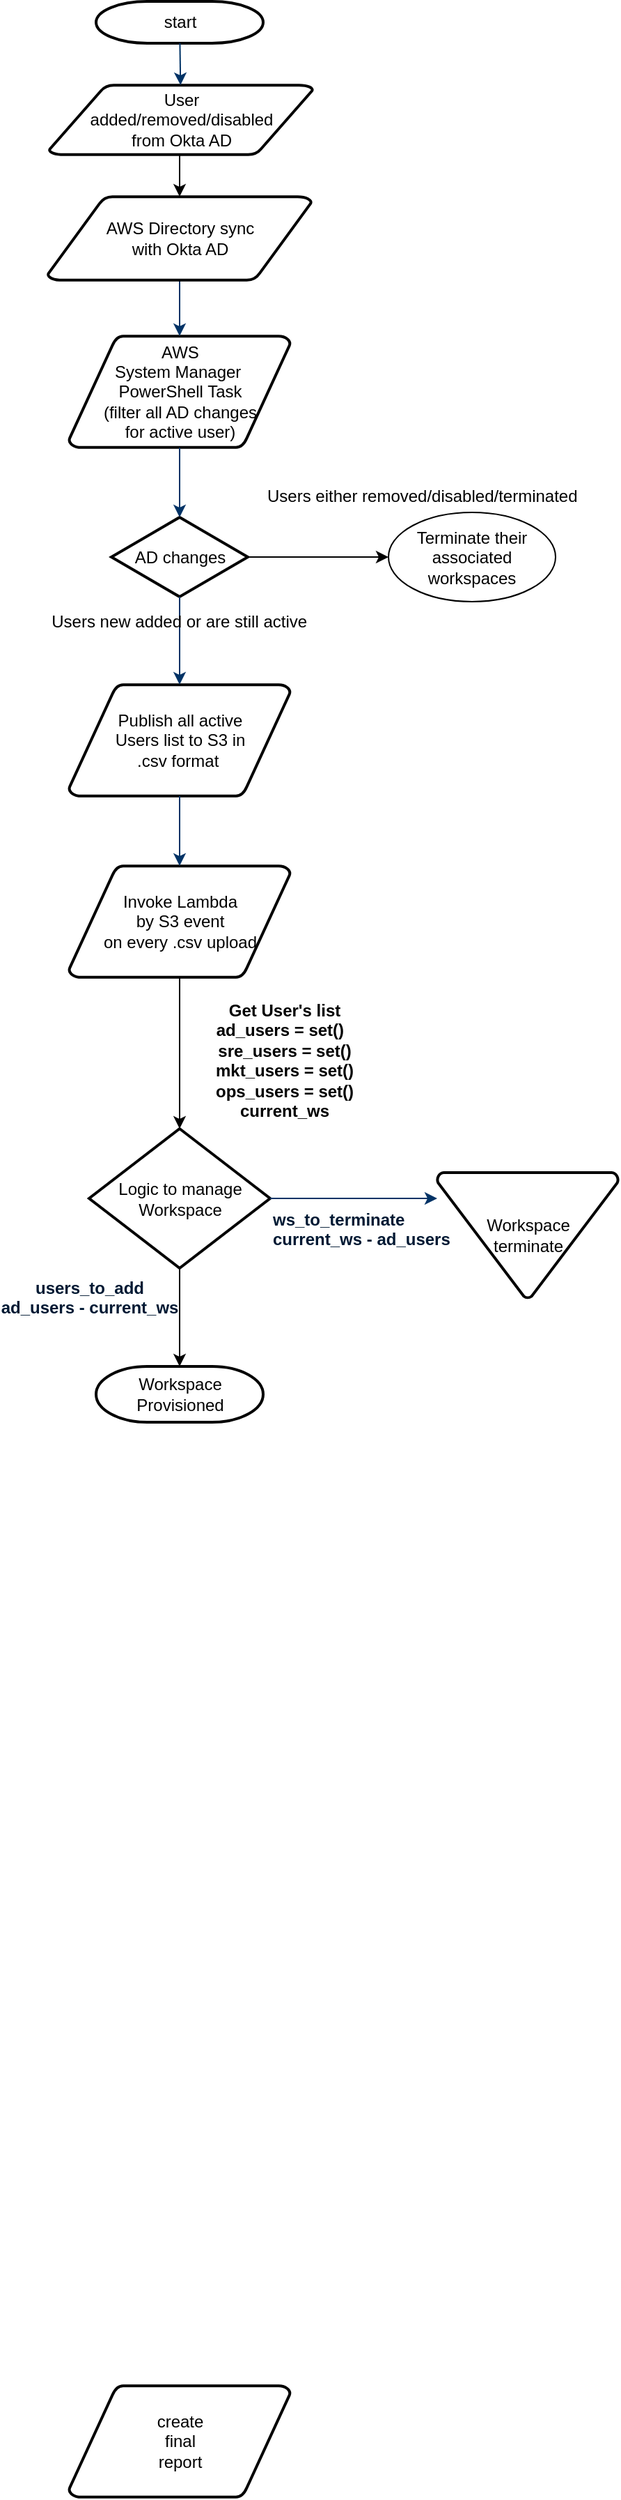 <mxfile version="18.0.6" type="github">
  <diagram id="6a731a19-8d31-9384-78a2-239565b7b9f0" name="Page-1">
    <mxGraphModel dx="868" dy="450" grid="1" gridSize="10" guides="1" tooltips="1" connect="1" arrows="1" fold="1" page="1" pageScale="1" pageWidth="1169" pageHeight="827" background="none" math="0" shadow="0">
      <root>
        <mxCell id="0" />
        <mxCell id="1" parent="0" />
        <mxCell id="2" value="start" style="shape=mxgraph.flowchart.terminator;strokeWidth=2;gradientColor=none;gradientDirection=north;fontStyle=0;html=1;" parent="1" vertex="1">
          <mxGeometry x="260" y="20" width="120" height="30" as="geometry" />
        </mxCell>
        <mxCell id="zbcVOdB4GJJ7zERR-3kI-57" style="edgeStyle=orthogonalEdgeStyle;rounded=0;orthogonalLoop=1;jettySize=auto;html=1;exitX=0.5;exitY=1;exitDx=0;exitDy=0;exitPerimeter=0;entryX=0.5;entryY=0;entryDx=0;entryDy=0;entryPerimeter=0;" edge="1" parent="1" source="3" target="zbcVOdB4GJJ7zERR-3kI-55">
          <mxGeometry relative="1" as="geometry" />
        </mxCell>
        <mxCell id="3" value="User &lt;br&gt;added/removed/disabled&lt;br&gt;from Okta AD" style="shape=mxgraph.flowchart.data;strokeWidth=2;gradientColor=none;gradientDirection=north;fontStyle=0;html=1;" parent="1" vertex="1">
          <mxGeometry x="226.25" y="80" width="189.5" height="50" as="geometry" />
        </mxCell>
        <mxCell id="4" value="Publish all active&lt;br&gt;Users list to S3 in&lt;br&gt;.csv format&amp;nbsp;" style="shape=mxgraph.flowchart.data;strokeWidth=2;gradientColor=none;gradientDirection=north;fontStyle=0;html=1;" parent="1" vertex="1">
          <mxGeometry x="240.5" y="510" width="159" height="80" as="geometry" />
        </mxCell>
        <mxCell id="5" value="AWS &lt;br&gt;System Manager&amp;nbsp;&lt;br&gt;PowerShell Task&lt;br&gt;(filter all AD changes &lt;br&gt;for active user)" style="shape=mxgraph.flowchart.data;strokeWidth=2;gradientColor=none;gradientDirection=north;fontStyle=0;html=1;" parent="1" vertex="1">
          <mxGeometry x="240.5" y="260" width="159" height="80" as="geometry" />
        </mxCell>
        <mxCell id="zbcVOdB4GJJ7zERR-3kI-59" style="edgeStyle=orthogonalEdgeStyle;rounded=0;orthogonalLoop=1;jettySize=auto;html=1;exitX=1;exitY=0.5;exitDx=0;exitDy=0;exitPerimeter=0;entryX=0;entryY=0.5;entryDx=0;entryDy=0;" edge="1" parent="1" source="6" target="zbcVOdB4GJJ7zERR-3kI-58">
          <mxGeometry relative="1" as="geometry" />
        </mxCell>
        <mxCell id="6" value="AD changes" style="shape=mxgraph.flowchart.decision;strokeWidth=2;gradientColor=none;gradientDirection=north;fontStyle=0;html=1;" parent="1" vertex="1">
          <mxGeometry x="271" y="390" width="98" height="57" as="geometry" />
        </mxCell>
        <mxCell id="7" style="fontStyle=1;strokeColor=#003366;strokeWidth=1;html=1;" parent="1" source="2" target="3" edge="1">
          <mxGeometry relative="1" as="geometry" />
        </mxCell>
        <mxCell id="8" style="fontStyle=1;strokeColor=#003366;strokeWidth=1;html=1;startArrow=none;" parent="1" source="zbcVOdB4GJJ7zERR-3kI-55" target="5" edge="1">
          <mxGeometry relative="1" as="geometry" />
        </mxCell>
        <mxCell id="9" style="entryX=0.5;entryY=0;entryPerimeter=0;fontStyle=1;strokeColor=#003366;strokeWidth=1;html=1;" parent="1" source="5" target="6" edge="1">
          <mxGeometry relative="1" as="geometry" />
        </mxCell>
        <mxCell id="11" value="Users either removed/disabled/terminated" style="text;fontStyle=0;html=1;strokeColor=none;gradientColor=none;fillColor=none;strokeWidth=2;" parent="1" vertex="1">
          <mxGeometry x="380.5" y="360.5" width="40" height="26" as="geometry" />
        </mxCell>
        <mxCell id="12" value="" style="edgeStyle=elbowEdgeStyle;elbow=horizontal;fontColor=#001933;fontStyle=1;strokeColor=#003366;strokeWidth=1;html=1;" parent="1" source="6" target="4" edge="1">
          <mxGeometry width="100" height="100" as="geometry">
            <mxPoint y="100" as="sourcePoint" />
            <mxPoint x="100" as="targetPoint" />
          </mxGeometry>
        </mxCell>
        <mxCell id="zbcVOdB4GJJ7zERR-3kI-60" style="edgeStyle=orthogonalEdgeStyle;rounded=0;orthogonalLoop=1;jettySize=auto;html=1;entryX=0.5;entryY=0;entryDx=0;entryDy=0;entryPerimeter=0;" edge="1" parent="1" source="13" target="28">
          <mxGeometry relative="1" as="geometry">
            <mxPoint x="320" y="820" as="targetPoint" />
          </mxGeometry>
        </mxCell>
        <mxCell id="13" value="Invoke Lambda&lt;br&gt;by S3 event&lt;br&gt;on every .csv upload" style="shape=mxgraph.flowchart.data;strokeWidth=2;gradientColor=none;gradientDirection=north;fontStyle=0;html=1;" parent="1" vertex="1">
          <mxGeometry x="240.5" y="640" width="159" height="80" as="geometry" />
        </mxCell>
        <mxCell id="14" value="Users new added or are still active&amp;nbsp;" style="text;fontStyle=0;html=1;strokeColor=none;gradientColor=none;fillColor=none;strokeWidth=2;align=center;" parent="1" vertex="1">
          <mxGeometry x="301" y="450.5" width="40" height="26" as="geometry" />
        </mxCell>
        <mxCell id="17" value="" style="edgeStyle=elbowEdgeStyle;elbow=horizontal;fontStyle=1;strokeColor=#003366;strokeWidth=1;html=1;" parent="1" source="4" target="13" edge="1">
          <mxGeometry width="100" height="100" as="geometry">
            <mxPoint y="100" as="sourcePoint" />
            <mxPoint x="100" as="targetPoint" />
          </mxGeometry>
        </mxCell>
        <mxCell id="zbcVOdB4GJJ7zERR-3kI-61" style="edgeStyle=orthogonalEdgeStyle;rounded=0;orthogonalLoop=1;jettySize=auto;html=1;exitX=0.5;exitY=1;exitDx=0;exitDy=0;exitPerimeter=0;" edge="1" parent="1" source="28" target="40">
          <mxGeometry relative="1" as="geometry" />
        </mxCell>
        <mxCell id="28" value="Logic to manage&lt;br&gt;Workspace" style="shape=mxgraph.flowchart.decision;strokeWidth=2;gradientColor=none;gradientDirection=north;fontStyle=0;html=1;" parent="1" vertex="1">
          <mxGeometry x="255" y="828.5" width="130" height="100" as="geometry" />
        </mxCell>
        <mxCell id="31" value="" style="edgeStyle=elbowEdgeStyle;elbow=horizontal;exitX=1;exitY=0.5;exitPerimeter=0;entryX=0;entryY=0.5;entryPerimeter=0;fontStyle=1;strokeColor=#003366;strokeWidth=1;html=1;" parent="1" source="28" edge="1">
          <mxGeometry x="-5" y="-381.5" width="100" height="100" as="geometry">
            <mxPoint x="-5" y="-281.5" as="sourcePoint" />
            <mxPoint x="505" y="878.5" as="targetPoint" />
          </mxGeometry>
        </mxCell>
        <mxCell id="32" value="Workspace&lt;br&gt;terminate" style="shape=mxgraph.flowchart.merge_or_storage;strokeWidth=2;gradientColor=none;gradientDirection=north;fontStyle=0;html=1;" parent="1" vertex="1">
          <mxGeometry x="505" y="860" width="130" height="90" as="geometry" />
        </mxCell>
        <mxCell id="38" value="create&#xa;final&#xa;report" style="shape=mxgraph.flowchart.data;strokeWidth=2;gradientColor=none;gradientDirection=north;fontStyle=0;html=1;" parent="1" vertex="1">
          <mxGeometry x="240.5" y="1730" width="159" height="80" as="geometry" />
        </mxCell>
        <mxCell id="40" value="Workspace &lt;br&gt;Provisioned" style="shape=mxgraph.flowchart.terminator;strokeWidth=2;gradientColor=none;gradientDirection=north;fontStyle=0;html=1;" parent="1" vertex="1">
          <mxGeometry x="260" y="999" width="120" height="40" as="geometry" />
        </mxCell>
        <mxCell id="46" value="&lt;div style=&quot;text-align: center;&quot;&gt;&lt;b&gt;Get User&#39;s list&lt;br&gt;ad_users = set()&amp;nbsp;&amp;nbsp;&lt;/b&gt;&lt;/div&gt;&lt;div style=&quot;text-align: center;&quot;&gt;&lt;b&gt;sre_users = set()&lt;/b&gt;&lt;/div&gt;&lt;div style=&quot;text-align: center;&quot;&gt;&lt;b&gt;mkt_users = set()&lt;/b&gt;&lt;/div&gt;&lt;div style=&quot;text-align: center;&quot;&gt;&lt;b&gt;ops_users = set()&lt;br&gt;current_ws&lt;/b&gt;&lt;br&gt;&lt;/div&gt;" style="text;fontStyle=0;html=1;strokeColor=none;gradientColor=none;fillColor=none;strokeWidth=2;" parent="1" vertex="1">
          <mxGeometry x="344" y="730" width="141" height="90" as="geometry" />
        </mxCell>
        <mxCell id="47" value="&lt;b&gt;ws_to_terminate&lt;br&gt;current_ws - ad_users&lt;/b&gt;" style="text;fontColor=#001933;fontStyle=0;html=1;strokeColor=none;gradientColor=none;fillColor=none;strokeWidth=2;" parent="1" vertex="1">
          <mxGeometry x="385" y="880" width="100" height="28.5" as="geometry" />
        </mxCell>
        <mxCell id="48" value="&lt;b&gt;users_to_add &lt;br&gt;ad_users - current_ws&lt;/b&gt;" style="text;fontColor=#001933;fontStyle=0;html=1;strokeColor=none;gradientColor=none;fillColor=none;strokeWidth=2;align=center;" parent="1" vertex="1">
          <mxGeometry x="222.5" y="928.5" width="65" height="51.5" as="geometry" />
        </mxCell>
        <mxCell id="zbcVOdB4GJJ7zERR-3kI-55" value="AWS Directory sync&lt;br&gt;with Okta AD" style="shape=mxgraph.flowchart.data;strokeWidth=2;gradientColor=none;gradientDirection=north;fontStyle=0;html=1;" vertex="1" parent="1">
          <mxGeometry x="225.25" y="160" width="189.5" height="60" as="geometry" />
        </mxCell>
        <mxCell id="zbcVOdB4GJJ7zERR-3kI-58" value="Terminate their&lt;br&gt;associated workspaces" style="ellipse;whiteSpace=wrap;html=1;" vertex="1" parent="1">
          <mxGeometry x="470" y="386.5" width="120" height="64" as="geometry" />
        </mxCell>
      </root>
    </mxGraphModel>
  </diagram>
</mxfile>
